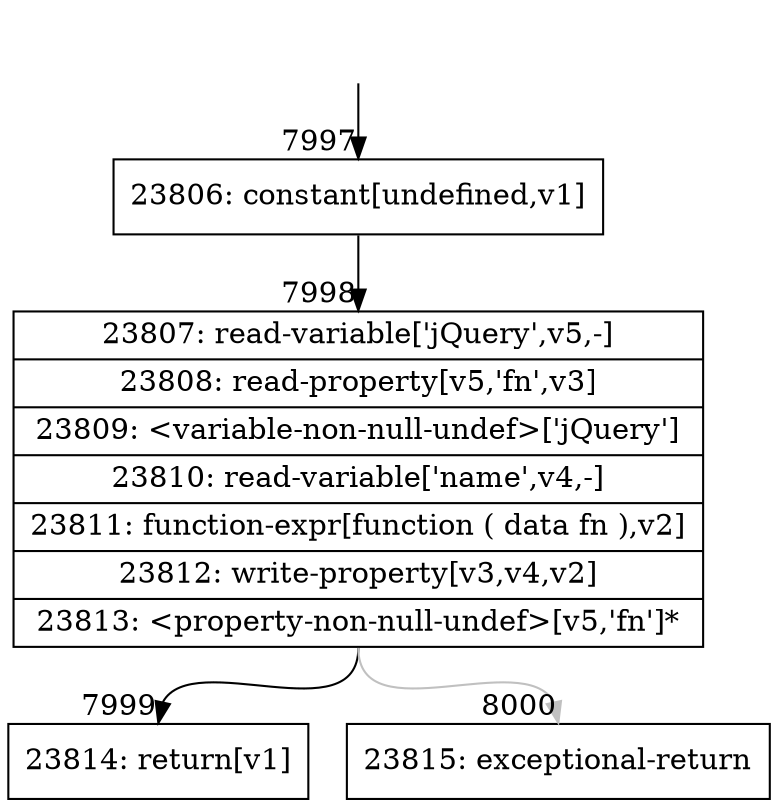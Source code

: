digraph {
rankdir="TD"
BB_entry495[shape=none,label=""];
BB_entry495 -> BB7997 [tailport=s, headport=n, headlabel="    7997"]
BB7997 [shape=record label="{23806: constant[undefined,v1]}" ] 
BB7997 -> BB7998 [tailport=s, headport=n, headlabel="      7998"]
BB7998 [shape=record label="{23807: read-variable['jQuery',v5,-]|23808: read-property[v5,'fn',v3]|23809: \<variable-non-null-undef\>['jQuery']|23810: read-variable['name',v4,-]|23811: function-expr[function ( data fn ),v2]|23812: write-property[v3,v4,v2]|23813: \<property-non-null-undef\>[v5,'fn']*}" ] 
BB7998 -> BB7999 [tailport=s, headport=n, headlabel="      7999"]
BB7998 -> BB8000 [tailport=s, headport=n, color=gray, headlabel="      8000"]
BB7999 [shape=record label="{23814: return[v1]}" ] 
BB8000 [shape=record label="{23815: exceptional-return}" ] 
}

